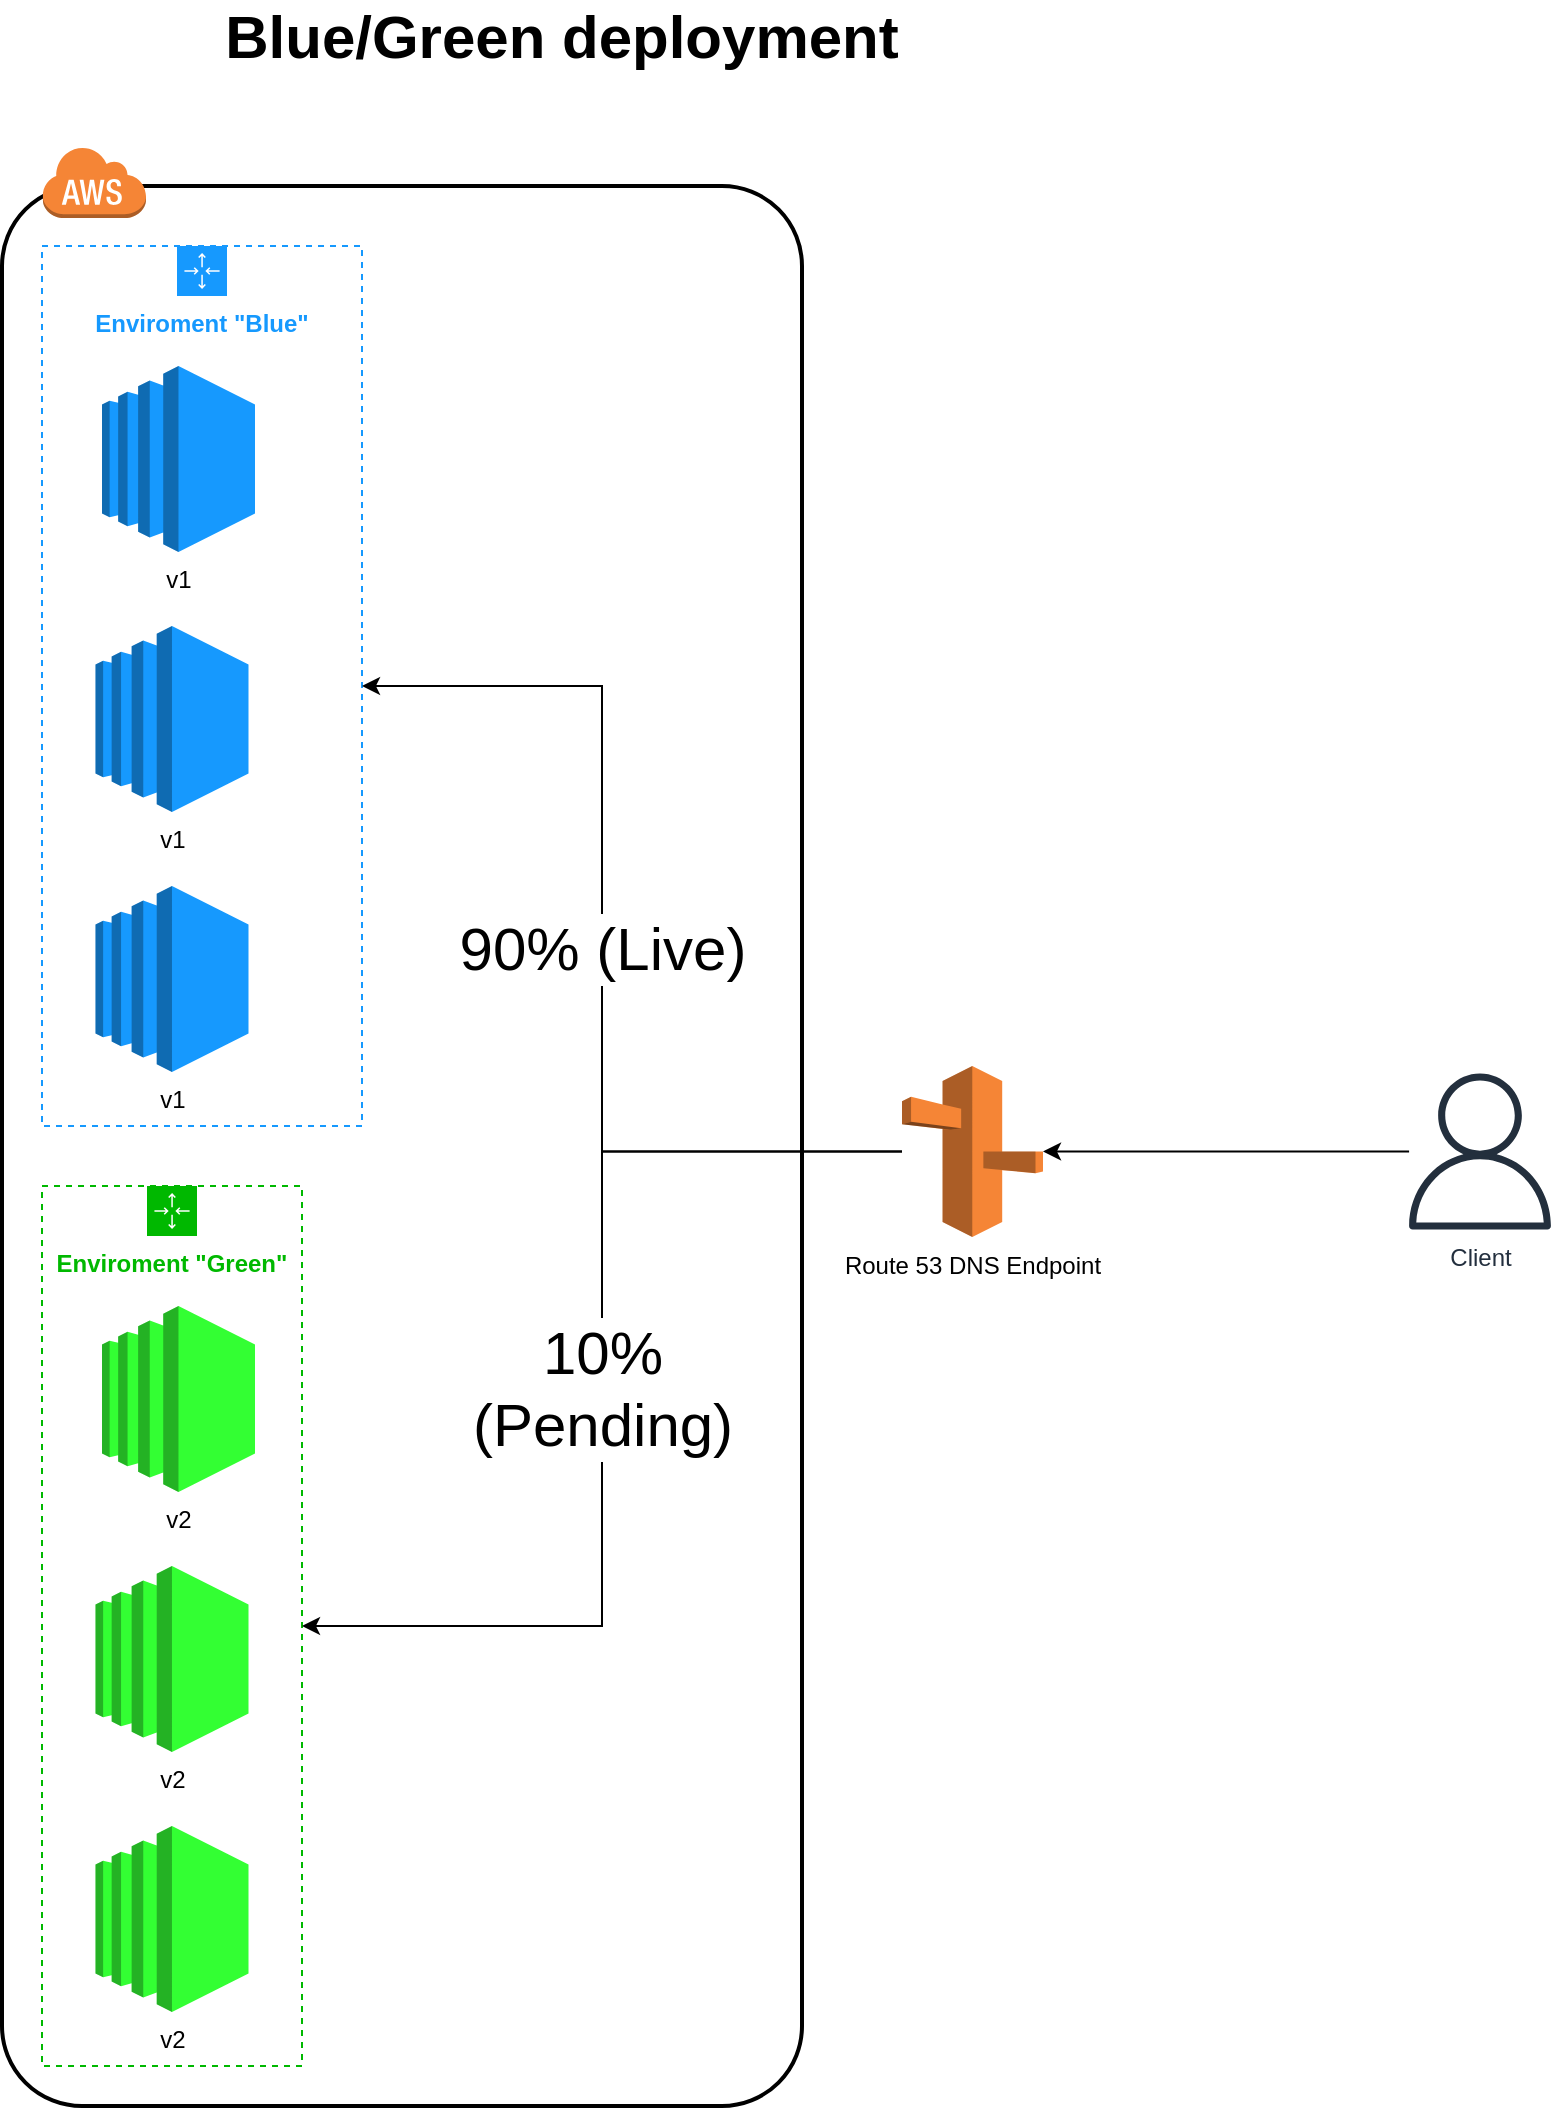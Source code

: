 <mxfile version="21.2.8" type="device">
  <diagram name="Page-1" id="-p1qWs2ecGMafq20Qr4L">
    <mxGraphModel dx="834" dy="889" grid="1" gridSize="10" guides="1" tooltips="1" connect="1" arrows="1" fold="1" page="1" pageScale="1" pageWidth="850" pageHeight="1100" math="0" shadow="0">
      <root>
        <mxCell id="0" />
        <mxCell id="1" parent="0" />
        <mxCell id="o3kcFUdWXPZs1Xg6Lu9g-4" value="" style="rounded=1;arcSize=10;dashed=0;fillColor=none;gradientColor=none;strokeWidth=2;" vertex="1" parent="1">
          <mxGeometry x="220" y="180" width="400" height="960" as="geometry" />
        </mxCell>
        <mxCell id="mh8NLGuVUVczNtWH8qPh-1" value="Enviroment &quot;Blue&quot;" style="points=[[0,0],[0.25,0],[0.5,0],[0.75,0],[1,0],[1,0.25],[1,0.5],[1,0.75],[1,1],[0.75,1],[0.5,1],[0.25,1],[0,1],[0,0.75],[0,0.5],[0,0.25]];outlineConnect=0;gradientColor=none;html=1;whiteSpace=wrap;fontSize=12;fontStyle=1;container=1;pointerEvents=0;collapsible=0;recursiveResize=0;shape=mxgraph.aws4.groupCenter;grIcon=mxgraph.aws4.group_auto_scaling_group;grStroke=1;strokeColor=#1699fe;fillColor=none;verticalAlign=top;align=center;fontColor=#1699fe;dashed=1;spacingTop=25;" parent="1" vertex="1">
          <mxGeometry x="240" y="210" width="160" height="440" as="geometry" />
        </mxCell>
        <mxCell id="mh8NLGuVUVczNtWH8qPh-2" value="v1" style="outlineConnect=0;dashed=0;verticalLabelPosition=bottom;verticalAlign=top;align=center;html=1;shape=mxgraph.aws3.ec2;fillColor=#1699fe;gradientColor=none;" parent="mh8NLGuVUVczNtWH8qPh-1" vertex="1">
          <mxGeometry x="30" y="60" width="76.5" height="93" as="geometry" />
        </mxCell>
        <mxCell id="mh8NLGuVUVczNtWH8qPh-3" value="v1" style="outlineConnect=0;dashed=0;verticalLabelPosition=bottom;verticalAlign=top;align=center;html=1;shape=mxgraph.aws3.ec2;fillColor=#1699fe;gradientColor=none;" parent="mh8NLGuVUVczNtWH8qPh-1" vertex="1">
          <mxGeometry x="26.75" y="190" width="76.5" height="93" as="geometry" />
        </mxCell>
        <mxCell id="mh8NLGuVUVczNtWH8qPh-4" value="v1" style="outlineConnect=0;dashed=0;verticalLabelPosition=bottom;verticalAlign=top;align=center;html=1;shape=mxgraph.aws3.ec2;fillColor=#1699fe;gradientColor=none;" parent="mh8NLGuVUVczNtWH8qPh-1" vertex="1">
          <mxGeometry x="26.75" y="320" width="76.5" height="93" as="geometry" />
        </mxCell>
        <mxCell id="mh8NLGuVUVczNtWH8qPh-17" value="Enviroment &quot;Green&quot;" style="points=[[0,0],[0.25,0],[0.5,0],[0.75,0],[1,0],[1,0.25],[1,0.5],[1,0.75],[1,1],[0.75,1],[0.5,1],[0.25,1],[0,1],[0,0.75],[0,0.5],[0,0.25]];outlineConnect=0;gradientColor=none;html=1;whiteSpace=wrap;fontSize=12;fontStyle=1;container=1;pointerEvents=0;collapsible=0;recursiveResize=0;shape=mxgraph.aws4.groupCenter;grIcon=mxgraph.aws4.group_auto_scaling_group;grStroke=1;strokeColor=#00b800;fillColor=none;verticalAlign=top;align=center;fontColor=#00b800;dashed=1;spacingTop=25;" parent="1" vertex="1">
          <mxGeometry x="240" y="680" width="130" height="440" as="geometry" />
        </mxCell>
        <mxCell id="mh8NLGuVUVczNtWH8qPh-18" value="v2" style="outlineConnect=0;dashed=0;verticalLabelPosition=bottom;verticalAlign=top;align=center;html=1;shape=mxgraph.aws3.ec2;fillColor=#33ff33;gradientColor=none;" parent="mh8NLGuVUVczNtWH8qPh-17" vertex="1">
          <mxGeometry x="30" y="60" width="76.5" height="93" as="geometry" />
        </mxCell>
        <mxCell id="mh8NLGuVUVczNtWH8qPh-19" value="v2" style="outlineConnect=0;dashed=0;verticalLabelPosition=bottom;verticalAlign=top;align=center;html=1;shape=mxgraph.aws3.ec2;fillColor=#33ff33;gradientColor=none;" parent="mh8NLGuVUVczNtWH8qPh-17" vertex="1">
          <mxGeometry x="26.75" y="190" width="76.5" height="93" as="geometry" />
        </mxCell>
        <mxCell id="mh8NLGuVUVczNtWH8qPh-20" value="v2" style="outlineConnect=0;dashed=0;verticalLabelPosition=bottom;verticalAlign=top;align=center;html=1;shape=mxgraph.aws3.ec2;fillColor=#33ff33;gradientColor=none;" parent="mh8NLGuVUVczNtWH8qPh-17" vertex="1">
          <mxGeometry x="26.75" y="320" width="76.5" height="93" as="geometry" />
        </mxCell>
        <mxCell id="XWn4XY3Gzv1DWaWxbZ7G-4" value="90% (Live)" style="edgeStyle=orthogonalEdgeStyle;rounded=0;orthogonalLoop=1;jettySize=auto;html=1;fontSize=30;" parent="1" source="XWn4XY3Gzv1DWaWxbZ7G-1" target="mh8NLGuVUVczNtWH8qPh-1" edge="1">
          <mxGeometry relative="1" as="geometry">
            <Array as="points">
              <mxPoint x="520" y="663" />
              <mxPoint x="520" y="430" />
            </Array>
          </mxGeometry>
        </mxCell>
        <mxCell id="XWn4XY3Gzv1DWaWxbZ7G-5" value="10%&lt;br&gt;(Pending)" style="edgeStyle=orthogonalEdgeStyle;rounded=0;orthogonalLoop=1;jettySize=auto;html=1;fontSize=30;" parent="1" source="XWn4XY3Gzv1DWaWxbZ7G-1" target="mh8NLGuVUVczNtWH8qPh-17" edge="1">
          <mxGeometry x="0.0" relative="1" as="geometry">
            <mxPoint as="offset" />
          </mxGeometry>
        </mxCell>
        <mxCell id="XWn4XY3Gzv1DWaWxbZ7G-1" value="Route 53 DNS Endpoint" style="outlineConnect=0;dashed=0;verticalLabelPosition=bottom;verticalAlign=top;align=center;html=1;shape=mxgraph.aws3.route_53;fillColor=#F58536;gradientColor=none;" parent="1" vertex="1">
          <mxGeometry x="670" y="620" width="70.5" height="85.5" as="geometry" />
        </mxCell>
        <mxCell id="XWn4XY3Gzv1DWaWxbZ7G-3" style="edgeStyle=orthogonalEdgeStyle;rounded=0;orthogonalLoop=1;jettySize=auto;html=1;" parent="1" source="XWn4XY3Gzv1DWaWxbZ7G-2" target="XWn4XY3Gzv1DWaWxbZ7G-1" edge="1">
          <mxGeometry relative="1" as="geometry" />
        </mxCell>
        <mxCell id="XWn4XY3Gzv1DWaWxbZ7G-2" value="Client" style="sketch=0;outlineConnect=0;fontColor=#232F3E;gradientColor=none;fillColor=#232F3D;strokeColor=none;dashed=0;verticalLabelPosition=bottom;verticalAlign=top;align=center;html=1;fontSize=12;fontStyle=0;aspect=fixed;pointerEvents=1;shape=mxgraph.aws4.user;" parent="1" vertex="1">
          <mxGeometry x="920" y="623.75" width="78" height="78" as="geometry" />
        </mxCell>
        <mxCell id="XWn4XY3Gzv1DWaWxbZ7G-7" value="Blue/Green deployment" style="text;html=1;strokeColor=none;fillColor=none;align=center;verticalAlign=middle;whiteSpace=wrap;rounded=0;fontSize=30;fontStyle=1" parent="1" vertex="1">
          <mxGeometry x="230" y="90" width="540" height="30" as="geometry" />
        </mxCell>
        <mxCell id="o3kcFUdWXPZs1Xg6Lu9g-5" value="" style="dashed=0;html=1;shape=mxgraph.aws3.cloud;fillColor=#F58536;gradientColor=none;dashed=0;" vertex="1" parent="1">
          <mxGeometry x="240" y="160" width="52" height="36" as="geometry" />
        </mxCell>
      </root>
    </mxGraphModel>
  </diagram>
</mxfile>
